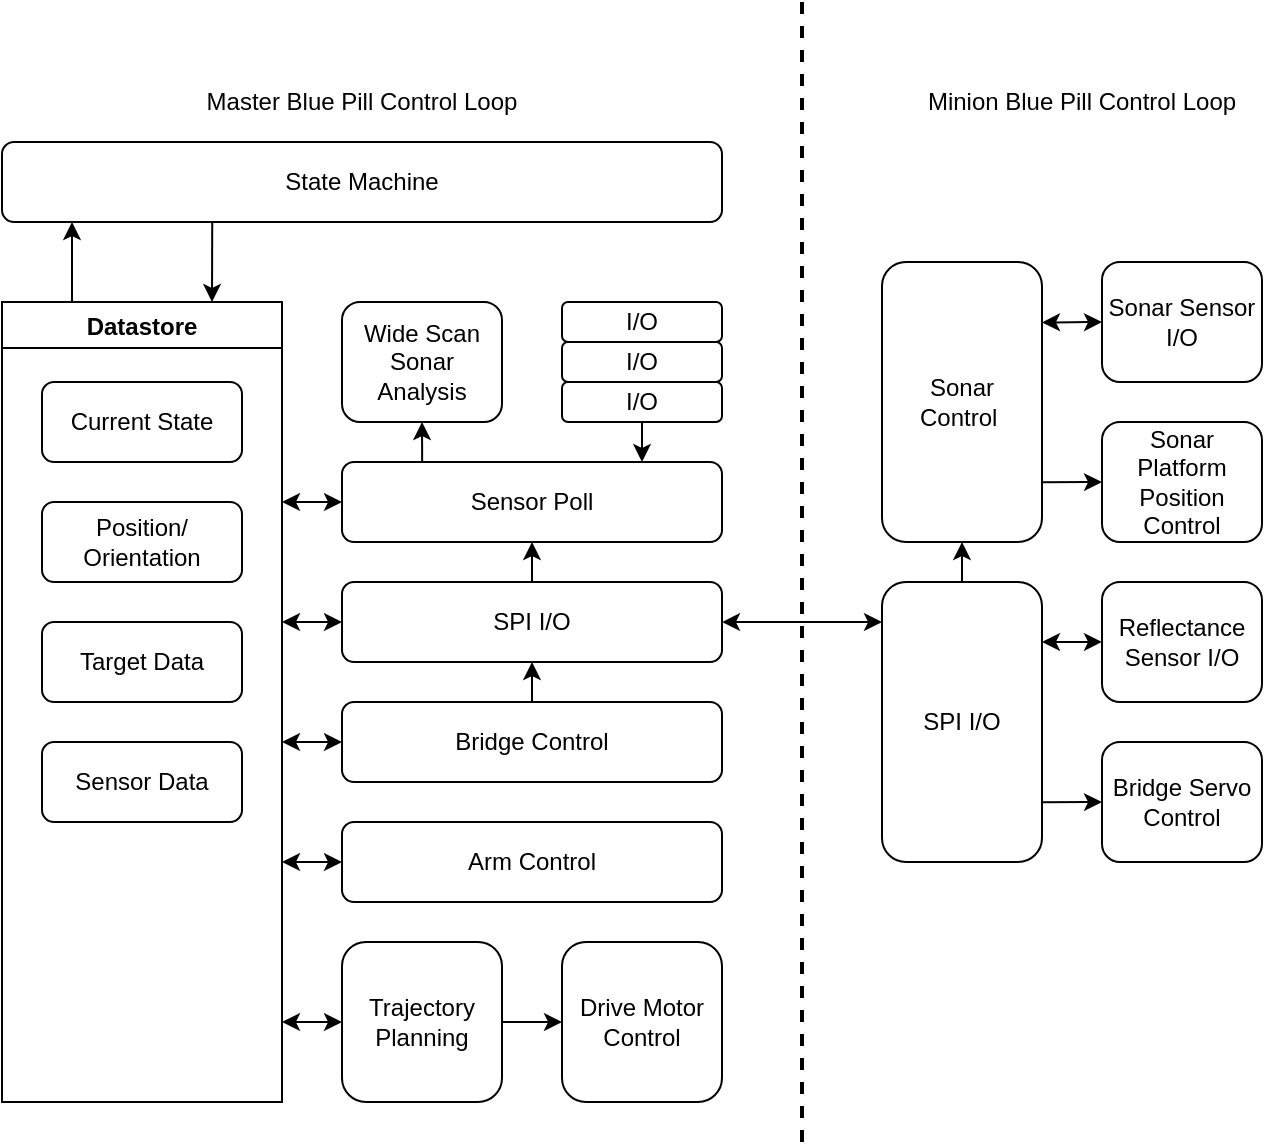 <mxfile version="20.0.1" type="github" pages="2">
  <diagram id="LbksXDfb0Uq1gLPeRkDY" name="Firmware Overview">
    <mxGraphModel dx="1278" dy="624" grid="1" gridSize="10" guides="1" tooltips="1" connect="1" arrows="1" fold="1" page="1" pageScale="1" pageWidth="710" pageHeight="600" math="0" shadow="0">
      <root>
        <mxCell id="0" />
        <mxCell id="1" parent="0" />
        <mxCell id="2" value="" style="endArrow=none;dashed=1;html=1;strokeWidth=2;" parent="1" edge="1">
          <mxGeometry width="50" height="50" relative="1" as="geometry">
            <mxPoint x="440" y="580" as="sourcePoint" />
            <mxPoint x="440" y="10" as="targetPoint" />
          </mxGeometry>
        </mxCell>
        <mxCell id="84" style="edgeStyle=none;html=1;entryX=0.5;entryY=1;entryDx=0;entryDy=0;startArrow=none;startFill=0;endArrow=classic;endFill=1;" parent="1" source="5" target="44" edge="1">
          <mxGeometry relative="1" as="geometry" />
        </mxCell>
        <mxCell id="5" value="SPI I/O" style="rounded=1;whiteSpace=wrap;html=1;" parent="1" vertex="1">
          <mxGeometry x="480" y="300" width="80" height="140" as="geometry" />
        </mxCell>
        <mxCell id="88" style="edgeStyle=none;html=1;exitX=0;exitY=0.5;exitDx=0;exitDy=0;entryX=1;entryY=0.787;entryDx=0;entryDy=0;entryPerimeter=0;startArrow=classic;startFill=1;endArrow=none;endFill=0;" parent="1" source="14" target="44" edge="1">
          <mxGeometry relative="1" as="geometry" />
        </mxCell>
        <mxCell id="14" value="Sonar Platform Position Control" style="rounded=1;whiteSpace=wrap;html=1;" parent="1" vertex="1">
          <mxGeometry x="590" y="220" width="80" height="60" as="geometry" />
        </mxCell>
        <mxCell id="86" style="edgeStyle=none;html=1;exitX=0;exitY=0.5;exitDx=0;exitDy=0;entryX=1;entryY=0.216;entryDx=0;entryDy=0;entryPerimeter=0;startArrow=classic;startFill=1;endArrow=classic;endFill=1;" parent="1" source="39" target="44" edge="1">
          <mxGeometry relative="1" as="geometry" />
        </mxCell>
        <mxCell id="39" value="Sonar Sensor I/O" style="rounded=1;whiteSpace=wrap;html=1;" parent="1" vertex="1">
          <mxGeometry x="590" y="140" width="80" height="60" as="geometry" />
        </mxCell>
        <mxCell id="44" value="Sonar&lt;br&gt;Control&amp;nbsp;" style="rounded=1;whiteSpace=wrap;html=1;" parent="1" vertex="1">
          <mxGeometry x="480" y="140" width="80" height="140" as="geometry" />
        </mxCell>
        <mxCell id="3" value="State Machine" style="rounded=1;whiteSpace=wrap;html=1;" parent="1" vertex="1">
          <mxGeometry x="40" y="80" width="360" height="40" as="geometry" />
        </mxCell>
        <mxCell id="78" style="edgeStyle=none;html=1;entryX=1;entryY=0.25;entryDx=0;entryDy=0;startArrow=classic;startFill=1;endArrow=classic;endFill=1;" parent="1" source="9" target="57" edge="1">
          <mxGeometry relative="1" as="geometry" />
        </mxCell>
        <mxCell id="9" value="Sensor Poll" style="rounded=1;whiteSpace=wrap;html=1;" parent="1" vertex="1">
          <mxGeometry x="210" y="240" width="190" height="40" as="geometry" />
        </mxCell>
        <mxCell id="82" style="edgeStyle=none;html=1;startArrow=classic;startFill=1;endArrow=classic;endFill=1;" parent="1" source="10" edge="1">
          <mxGeometry relative="1" as="geometry">
            <mxPoint x="180" y="520" as="targetPoint" />
          </mxGeometry>
        </mxCell>
        <mxCell id="83" style="edgeStyle=none;html=1;startArrow=none;startFill=0;endArrow=classic;endFill=1;" parent="1" source="10" edge="1">
          <mxGeometry relative="1" as="geometry">
            <mxPoint x="320" y="520" as="targetPoint" />
          </mxGeometry>
        </mxCell>
        <mxCell id="10" value="Trajectory Planning" style="rounded=1;whiteSpace=wrap;html=1;" parent="1" vertex="1">
          <mxGeometry x="210" y="480" width="80" height="80" as="geometry" />
        </mxCell>
        <mxCell id="11" value="Drive Motor Control" style="rounded=1;whiteSpace=wrap;html=1;" parent="1" vertex="1">
          <mxGeometry x="320" y="480" width="80" height="80" as="geometry" />
        </mxCell>
        <mxCell id="81" style="edgeStyle=none;html=1;startArrow=classic;startFill=1;endArrow=classic;endFill=1;" parent="1" source="12" edge="1">
          <mxGeometry relative="1" as="geometry">
            <mxPoint x="180" y="440" as="targetPoint" />
          </mxGeometry>
        </mxCell>
        <mxCell id="12" value="Arm Control" style="rounded=1;whiteSpace=wrap;html=1;" parent="1" vertex="1">
          <mxGeometry x="210" y="420" width="190" height="40" as="geometry" />
        </mxCell>
        <mxCell id="74" style="edgeStyle=none;html=1;exitX=0;exitY=0.5;exitDx=0;exitDy=0;startArrow=classic;startFill=1;endArrow=classic;endFill=1;" parent="1" source="4" edge="1">
          <mxGeometry relative="1" as="geometry">
            <mxPoint x="180" y="320" as="targetPoint" />
          </mxGeometry>
        </mxCell>
        <mxCell id="75" style="edgeStyle=none;html=1;entryX=0;entryY=0.143;entryDx=0;entryDy=0;entryPerimeter=0;startArrow=classic;startFill=1;endArrow=classic;endFill=1;" parent="1" source="4" target="5" edge="1">
          <mxGeometry relative="1" as="geometry" />
        </mxCell>
        <mxCell id="77" style="edgeStyle=none;html=1;exitX=0.5;exitY=0;exitDx=0;exitDy=0;entryX=0.5;entryY=1;entryDx=0;entryDy=0;startArrow=none;startFill=0;endArrow=classic;endFill=1;" parent="1" source="4" target="9" edge="1">
          <mxGeometry relative="1" as="geometry" />
        </mxCell>
        <mxCell id="4" value="SPI I/O" style="rounded=1;whiteSpace=wrap;html=1;" parent="1" vertex="1">
          <mxGeometry x="210" y="300" width="190" height="40" as="geometry" />
        </mxCell>
        <mxCell id="47" value="I/O" style="rounded=1;whiteSpace=wrap;html=1;" parent="1" vertex="1">
          <mxGeometry x="320" y="180" width="80" height="20" as="geometry" />
        </mxCell>
        <mxCell id="68" style="edgeStyle=none;html=1;exitX=0.5;exitY=1;exitDx=0;exitDy=0;startArrow=none;startFill=0;endArrow=classic;endFill=1;" parent="1" source="48" edge="1">
          <mxGeometry relative="1" as="geometry">
            <mxPoint x="360" y="240" as="targetPoint" />
          </mxGeometry>
        </mxCell>
        <mxCell id="48" value="I/O" style="rounded=1;whiteSpace=wrap;html=1;" parent="1" vertex="1">
          <mxGeometry x="320" y="200" width="80" height="20" as="geometry" />
        </mxCell>
        <mxCell id="51" value="I/O" style="rounded=1;whiteSpace=wrap;html=1;" parent="1" vertex="1">
          <mxGeometry x="320" y="160" width="80" height="20" as="geometry" />
        </mxCell>
        <mxCell id="79" style="html=1;startArrow=classic;startFill=1;endArrow=classic;endFill=1;" parent="1" source="52" edge="1">
          <mxGeometry relative="1" as="geometry">
            <mxPoint x="180" y="380" as="targetPoint" />
          </mxGeometry>
        </mxCell>
        <mxCell id="80" style="edgeStyle=none;html=1;entryX=0.5;entryY=1;entryDx=0;entryDy=0;startArrow=none;startFill=0;endArrow=classic;endFill=1;" parent="1" source="52" target="4" edge="1">
          <mxGeometry relative="1" as="geometry" />
        </mxCell>
        <mxCell id="52" value="Bridge Control" style="rounded=1;whiteSpace=wrap;html=1;" parent="1" vertex="1">
          <mxGeometry x="210" y="360" width="190" height="40" as="geometry" />
        </mxCell>
        <mxCell id="67" style="edgeStyle=none;html=1;exitX=0.5;exitY=1;exitDx=0;exitDy=0;entryX=0.211;entryY=0;entryDx=0;entryDy=0;entryPerimeter=0;startArrow=classic;startFill=1;endArrow=none;endFill=0;" parent="1" source="53" target="9" edge="1">
          <mxGeometry relative="1" as="geometry" />
        </mxCell>
        <mxCell id="53" value="Wide Scan Sonar Analysis" style="rounded=1;whiteSpace=wrap;html=1;" parent="1" vertex="1">
          <mxGeometry x="210" y="160" width="80" height="60" as="geometry" />
        </mxCell>
        <mxCell id="89" style="edgeStyle=none;html=1;entryX=1;entryY=0.214;entryDx=0;entryDy=0;entryPerimeter=0;startArrow=classic;startFill=1;endArrow=classic;endFill=1;" parent="1" source="54" target="5" edge="1">
          <mxGeometry relative="1" as="geometry" />
        </mxCell>
        <mxCell id="54" value="Reflectance Sensor I/O" style="rounded=1;whiteSpace=wrap;html=1;" parent="1" vertex="1">
          <mxGeometry x="590" y="300" width="80" height="60" as="geometry" />
        </mxCell>
        <mxCell id="90" style="edgeStyle=none;html=1;exitX=0;exitY=0.5;exitDx=0;exitDy=0;entryX=1;entryY=0.787;entryDx=0;entryDy=0;entryPerimeter=0;startArrow=classic;startFill=1;endArrow=none;endFill=0;" parent="1" source="56" target="5" edge="1">
          <mxGeometry relative="1" as="geometry" />
        </mxCell>
        <mxCell id="56" value="Bridge Servo Control" style="rounded=1;whiteSpace=wrap;html=1;" parent="1" vertex="1">
          <mxGeometry x="590" y="380" width="80" height="60" as="geometry" />
        </mxCell>
        <mxCell id="70" style="edgeStyle=none;html=1;exitX=0.25;exitY=0;exitDx=0;exitDy=0;startArrow=none;startFill=0;endArrow=classic;endFill=1;" parent="1" source="57" edge="1">
          <mxGeometry relative="1" as="geometry">
            <mxPoint x="75" y="120" as="targetPoint" />
          </mxGeometry>
        </mxCell>
        <mxCell id="71" style="edgeStyle=none;html=1;exitX=0.75;exitY=0;exitDx=0;exitDy=0;entryX=0.292;entryY=1;entryDx=0;entryDy=0;entryPerimeter=0;startArrow=classic;startFill=1;endArrow=none;endFill=0;" parent="1" source="57" target="3" edge="1">
          <mxGeometry relative="1" as="geometry" />
        </mxCell>
        <mxCell id="57" value="Datastore" style="swimlane;" parent="1" vertex="1">
          <mxGeometry x="40" y="160" width="140" height="400" as="geometry" />
        </mxCell>
        <mxCell id="58" value="Position/&lt;br&gt;Orientation" style="rounded=1;whiteSpace=wrap;html=1;" parent="57" vertex="1">
          <mxGeometry x="20" y="100" width="100" height="40" as="geometry" />
        </mxCell>
        <mxCell id="59" value="Target Data" style="rounded=1;whiteSpace=wrap;html=1;" parent="57" vertex="1">
          <mxGeometry x="20" y="160" width="100" height="40" as="geometry" />
        </mxCell>
        <mxCell id="60" value="Current State" style="rounded=1;whiteSpace=wrap;html=1;" parent="57" vertex="1">
          <mxGeometry x="20" y="40" width="100" height="40" as="geometry" />
        </mxCell>
        <mxCell id="61" value="Sensor Data" style="rounded=1;whiteSpace=wrap;html=1;" parent="57" vertex="1">
          <mxGeometry x="20" y="220" width="100" height="40" as="geometry" />
        </mxCell>
        <mxCell id="91" value="Master Blue Pill Control Loop" style="text;html=1;strokeColor=none;fillColor=none;align=center;verticalAlign=middle;whiteSpace=wrap;rounded=0;" parent="1" vertex="1">
          <mxGeometry x="40" y="40" width="360" height="40" as="geometry" />
        </mxCell>
        <mxCell id="92" value="Minion Blue Pill Control Loop" style="text;html=1;strokeColor=none;fillColor=none;align=center;verticalAlign=middle;whiteSpace=wrap;rounded=0;" parent="1" vertex="1">
          <mxGeometry x="480" y="40" width="200" height="40" as="geometry" />
        </mxCell>
      </root>
    </mxGraphModel>
  </diagram>
  <diagram id="Vc4DiPj7QjIWP9l9XMYw" name="State Machine">
    <mxGraphModel dx="692" dy="416" grid="1" gridSize="10" guides="1" tooltips="1" connect="1" arrows="1" fold="1" page="1" pageScale="1" pageWidth="710" pageHeight="600" math="0" shadow="0">
      <root>
        <mxCell id="vwUXN8qwmGDi2Rwywa2l-0" />
        <mxCell id="vwUXN8qwmGDi2Rwywa2l-1" parent="vwUXN8qwmGDi2Rwywa2l-0" />
        <mxCell id="vwUXN8qwmGDi2Rwywa2l-51" style="edgeStyle=none;curved=1;html=1;exitX=0.5;exitY=1;exitDx=0;exitDy=0;entryX=1;entryY=0;entryDx=0;entryDy=0;" parent="vwUXN8qwmGDi2Rwywa2l-1" source="vwUXN8qwmGDi2Rwywa2l-2" target="vwUXN8qwmGDi2Rwywa2l-7" edge="1">
          <mxGeometry relative="1" as="geometry">
            <Array as="points">
              <mxPoint x="240" y="120" />
            </Array>
          </mxGeometry>
        </mxCell>
        <mxCell id="vwUXN8qwmGDi2Rwywa2l-2" value="Startup" style="ellipse;whiteSpace=wrap;html=1;" parent="vwUXN8qwmGDi2Rwywa2l-1" vertex="1">
          <mxGeometry x="190" y="40" width="90" height="60" as="geometry" />
        </mxCell>
        <mxCell id="vwUXN8qwmGDi2Rwywa2l-14" style="edgeStyle=none;curved=1;html=1;exitX=1;exitY=0;exitDx=0;exitDy=0;entryX=0;entryY=0;entryDx=0;entryDy=0;" parent="vwUXN8qwmGDi2Rwywa2l-1" source="vwUXN8qwmGDi2Rwywa2l-3" target="vwUXN8qwmGDi2Rwywa2l-7" edge="1">
          <mxGeometry relative="1" as="geometry">
            <Array as="points">
              <mxPoint x="140" y="120" />
            </Array>
          </mxGeometry>
        </mxCell>
        <mxCell id="vwUXN8qwmGDi2Rwywa2l-20" style="edgeStyle=none;curved=1;html=1;exitX=1;exitY=1;exitDx=0;exitDy=0;entryX=0;entryY=0;entryDx=0;entryDy=0;" parent="vwUXN8qwmGDi2Rwywa2l-1" source="vwUXN8qwmGDi2Rwywa2l-3" target="vwUXN8qwmGDi2Rwywa2l-10" edge="1">
          <mxGeometry relative="1" as="geometry">
            <Array as="points">
              <mxPoint x="130" y="210" />
              <mxPoint x="180" y="210" />
            </Array>
          </mxGeometry>
        </mxCell>
        <mxCell id="vwUXN8qwmGDi2Rwywa2l-23" style="edgeStyle=none;curved=1;html=1;entryX=0.5;entryY=0;entryDx=0;entryDy=0;" parent="vwUXN8qwmGDi2Rwywa2l-1" source="vwUXN8qwmGDi2Rwywa2l-3" target="vwUXN8qwmGDi2Rwywa2l-22" edge="1">
          <mxGeometry relative="1" as="geometry">
            <Array as="points">
              <mxPoint x="85" y="230" />
            </Array>
          </mxGeometry>
        </mxCell>
        <mxCell id="vwUXN8qwmGDi2Rwywa2l-53" style="edgeStyle=none;curved=1;html=1;exitX=0;exitY=0;exitDx=0;exitDy=0;entryX=0;entryY=1;entryDx=0;entryDy=0;" parent="vwUXN8qwmGDi2Rwywa2l-1" source="vwUXN8qwmGDi2Rwywa2l-3" target="vwUXN8qwmGDi2Rwywa2l-52" edge="1">
          <mxGeometry relative="1" as="geometry">
            <Array as="points">
              <mxPoint x="40" y="120" />
            </Array>
          </mxGeometry>
        </mxCell>
        <mxCell id="vwUXN8qwmGDi2Rwywa2l-3" value="Navigate by Line" style="ellipse;whiteSpace=wrap;html=1;" parent="vwUXN8qwmGDi2Rwywa2l-1" vertex="1">
          <mxGeometry x="40" y="130" width="90" height="60" as="geometry" />
        </mxCell>
        <mxCell id="vwUXN8qwmGDi2Rwywa2l-6" value="Unrecoverable Error" style="ellipse;whiteSpace=wrap;html=1;" parent="vwUXN8qwmGDi2Rwywa2l-1" vertex="1">
          <mxGeometry x="310" y="520" width="90" height="60" as="geometry" />
        </mxCell>
        <mxCell id="vwUXN8qwmGDi2Rwywa2l-19" style="edgeStyle=none;curved=1;html=1;exitX=0;exitY=0.5;exitDx=0;exitDy=0;" parent="vwUXN8qwmGDi2Rwywa2l-1" source="vwUXN8qwmGDi2Rwywa2l-7" target="vwUXN8qwmGDi2Rwywa2l-3" edge="1">
          <mxGeometry relative="1" as="geometry" />
        </mxCell>
        <mxCell id="vwUXN8qwmGDi2Rwywa2l-7" value="Seek Line" style="ellipse;whiteSpace=wrap;html=1;" parent="vwUXN8qwmGDi2Rwywa2l-1" vertex="1">
          <mxGeometry x="150" y="130" width="90" height="60" as="geometry" />
        </mxCell>
        <mxCell id="vwUXN8qwmGDi2Rwywa2l-29" style="edgeStyle=none;curved=1;html=1;exitX=1;exitY=0.5;exitDx=0;exitDy=0;entryX=0;entryY=0.5;entryDx=0;entryDy=0;" parent="vwUXN8qwmGDi2Rwywa2l-1" source="vwUXN8qwmGDi2Rwywa2l-10" target="vwUXN8qwmGDi2Rwywa2l-28" edge="1">
          <mxGeometry relative="1" as="geometry" />
        </mxCell>
        <mxCell id="vwUXN8qwmGDi2Rwywa2l-10" value="Terminal Mini Treasure Guidance" style="ellipse;whiteSpace=wrap;html=1;" parent="vwUXN8qwmGDi2Rwywa2l-1" vertex="1">
          <mxGeometry x="210" y="230" width="90" height="60" as="geometry" />
        </mxCell>
        <mxCell id="vwUXN8qwmGDi2Rwywa2l-46" style="edgeStyle=none;curved=1;html=1;entryX=0;entryY=0.5;entryDx=0;entryDy=0;" parent="vwUXN8qwmGDi2Rwywa2l-1" source="vwUXN8qwmGDi2Rwywa2l-22" target="vwUXN8qwmGDi2Rwywa2l-37" edge="1">
          <mxGeometry relative="1" as="geometry">
            <Array as="points">
              <mxPoint x="50" y="450" />
            </Array>
          </mxGeometry>
        </mxCell>
        <mxCell id="vwUXN8qwmGDi2Rwywa2l-22" value="Traverse Arch" style="ellipse;whiteSpace=wrap;html=1;" parent="vwUXN8qwmGDi2Rwywa2l-1" vertex="1">
          <mxGeometry x="40" y="250" width="90" height="60" as="geometry" />
        </mxCell>
        <mxCell id="vwUXN8qwmGDi2Rwywa2l-69" style="edgeStyle=none;curved=1;html=1;exitX=0;exitY=1;exitDx=0;exitDy=0;entryX=1;entryY=0;entryDx=0;entryDy=0;" parent="vwUXN8qwmGDi2Rwywa2l-1" source="vwUXN8qwmGDi2Rwywa2l-28" target="vwUXN8qwmGDi2Rwywa2l-33" edge="1">
          <mxGeometry relative="1" as="geometry">
            <Array as="points">
              <mxPoint x="300" y="310" />
              <mxPoint x="230" y="389" />
            </Array>
          </mxGeometry>
        </mxCell>
        <mxCell id="vwUXN8qwmGDi2Rwywa2l-76" style="edgeStyle=none;curved=1;html=1;exitX=0.5;exitY=0;exitDx=0;exitDy=0;entryX=1;entryY=0.5;entryDx=0;entryDy=0;" parent="vwUXN8qwmGDi2Rwywa2l-1" source="vwUXN8qwmGDi2Rwywa2l-28" target="vwUXN8qwmGDi2Rwywa2l-7" edge="1">
          <mxGeometry relative="1" as="geometry">
            <Array as="points">
              <mxPoint x="365" y="160" />
            </Array>
          </mxGeometry>
        </mxCell>
        <mxCell id="vwUXN8qwmGDi2Rwywa2l-28" value="Mini Treasure Capture" style="ellipse;whiteSpace=wrap;html=1;" parent="vwUXN8qwmGDi2Rwywa2l-1" vertex="1">
          <mxGeometry x="320" y="230" width="90" height="60" as="geometry" />
        </mxCell>
        <mxCell id="vwUXN8qwmGDi2Rwywa2l-47" style="edgeStyle=none;curved=1;html=1;exitX=1;exitY=0;exitDx=0;exitDy=0;entryX=1;entryY=1;entryDx=0;entryDy=0;" parent="vwUXN8qwmGDi2Rwywa2l-1" source="vwUXN8qwmGDi2Rwywa2l-37" target="vwUXN8qwmGDi2Rwywa2l-33" edge="1">
          <mxGeometry relative="1" as="geometry">
            <Array as="points">
              <mxPoint x="200" y="450" />
            </Array>
          </mxGeometry>
        </mxCell>
        <mxCell id="vwUXN8qwmGDi2Rwywa2l-37" value="Seek IR" style="ellipse;whiteSpace=wrap;html=1;" parent="vwUXN8qwmGDi2Rwywa2l-1" vertex="1">
          <mxGeometry x="100" y="460" width="90" height="60" as="geometry" />
        </mxCell>
        <mxCell id="vwUXN8qwmGDi2Rwywa2l-48" style="edgeStyle=none;curved=1;html=1;exitX=0;exitY=1;exitDx=0;exitDy=0;entryX=0;entryY=0;entryDx=0;entryDy=0;" parent="vwUXN8qwmGDi2Rwywa2l-1" source="vwUXN8qwmGDi2Rwywa2l-33" target="vwUXN8qwmGDi2Rwywa2l-37" edge="1">
          <mxGeometry relative="1" as="geometry">
            <Array as="points">
              <mxPoint x="90" y="450" />
            </Array>
          </mxGeometry>
        </mxCell>
        <mxCell id="vwUXN8qwmGDi2Rwywa2l-49" style="edgeStyle=none;curved=1;html=1;exitX=0.5;exitY=0;exitDx=0;exitDy=0;entryX=0;entryY=0.5;entryDx=0;entryDy=0;" parent="vwUXN8qwmGDi2Rwywa2l-1" source="vwUXN8qwmGDi2Rwywa2l-33" target="vwUXN8qwmGDi2Rwywa2l-10" edge="1">
          <mxGeometry relative="1" as="geometry">
            <Array as="points">
              <mxPoint x="145" y="280" />
            </Array>
          </mxGeometry>
        </mxCell>
        <mxCell id="vwUXN8qwmGDi2Rwywa2l-70" style="edgeStyle=none;curved=1;html=1;exitX=1;exitY=0.5;exitDx=0;exitDy=0;entryX=0;entryY=0.5;entryDx=0;entryDy=0;" parent="vwUXN8qwmGDi2Rwywa2l-1" source="vwUXN8qwmGDi2Rwywa2l-33" target="vwUXN8qwmGDi2Rwywa2l-58" edge="1">
          <mxGeometry relative="1" as="geometry">
            <Array as="points">
              <mxPoint x="220" y="410" />
              <mxPoint x="230" y="460" />
            </Array>
          </mxGeometry>
        </mxCell>
        <mxCell id="vwUXN8qwmGDi2Rwywa2l-33" value="Navigate by IR" style="ellipse;whiteSpace=wrap;html=1;" parent="vwUXN8qwmGDi2Rwywa2l-1" vertex="1">
          <mxGeometry x="100" y="380" width="90" height="60" as="geometry" />
        </mxCell>
        <mxCell id="vwUXN8qwmGDi2Rwywa2l-55" style="edgeStyle=none;curved=1;html=1;exitX=0.5;exitY=1;exitDx=0;exitDy=0;entryX=0.5;entryY=0;entryDx=0;entryDy=0;" parent="vwUXN8qwmGDi2Rwywa2l-1" source="vwUXN8qwmGDi2Rwywa2l-52" target="vwUXN8qwmGDi2Rwywa2l-3" edge="1">
          <mxGeometry relative="1" as="geometry">
            <Array as="points">
              <mxPoint x="100" y="110" />
            </Array>
          </mxGeometry>
        </mxCell>
        <mxCell id="vwUXN8qwmGDi2Rwywa2l-56" style="edgeStyle=none;curved=1;html=1;exitX=1;exitY=1;exitDx=0;exitDy=0;entryX=0.5;entryY=0;entryDx=0;entryDy=0;" parent="vwUXN8qwmGDi2Rwywa2l-1" source="vwUXN8qwmGDi2Rwywa2l-52" target="vwUXN8qwmGDi2Rwywa2l-7" edge="1">
          <mxGeometry relative="1" as="geometry">
            <Array as="points">
              <mxPoint x="170" y="91" />
            </Array>
          </mxGeometry>
        </mxCell>
        <mxCell id="vwUXN8qwmGDi2Rwywa2l-52" value="Ramp up/down" style="ellipse;whiteSpace=wrap;html=1;" parent="vwUXN8qwmGDi2Rwywa2l-1" vertex="1">
          <mxGeometry x="40" y="40" width="90" height="60" as="geometry" />
        </mxCell>
        <mxCell id="vwUXN8qwmGDi2Rwywa2l-61" style="edgeStyle=none;curved=1;html=1;exitX=1;exitY=0.5;exitDx=0;exitDy=0;entryX=0;entryY=0.5;entryDx=0;entryDy=0;" parent="vwUXN8qwmGDi2Rwywa2l-1" source="vwUXN8qwmGDi2Rwywa2l-58" target="vwUXN8qwmGDi2Rwywa2l-60" edge="1">
          <mxGeometry relative="1" as="geometry" />
        </mxCell>
        <mxCell id="vwUXN8qwmGDi2Rwywa2l-58" value="Seek Bridge Alignment" style="ellipse;whiteSpace=wrap;html=1;" parent="vwUXN8qwmGDi2Rwywa2l-1" vertex="1">
          <mxGeometry x="265" y="430" width="90" height="60" as="geometry" />
        </mxCell>
        <mxCell id="vwUXN8qwmGDi2Rwywa2l-62" style="edgeStyle=none;curved=1;html=1;exitX=0;exitY=0;exitDx=0;exitDy=0;entryX=1;entryY=0;entryDx=0;entryDy=0;" parent="vwUXN8qwmGDi2Rwywa2l-1" source="vwUXN8qwmGDi2Rwywa2l-60" target="vwUXN8qwmGDi2Rwywa2l-58" edge="1">
          <mxGeometry relative="1" as="geometry">
            <Array as="points">
              <mxPoint x="370" y="420" />
            </Array>
          </mxGeometry>
        </mxCell>
        <mxCell id="vwUXN8qwmGDi2Rwywa2l-65" style="edgeStyle=none;curved=1;html=1;exitX=1;exitY=0.5;exitDx=0;exitDy=0;entryX=0;entryY=0.5;entryDx=0;entryDy=0;" parent="vwUXN8qwmGDi2Rwywa2l-1" source="vwUXN8qwmGDi2Rwywa2l-60" target="vwUXN8qwmGDi2Rwywa2l-64" edge="1">
          <mxGeometry relative="1" as="geometry" />
        </mxCell>
        <mxCell id="vwUXN8qwmGDi2Rwywa2l-60" value="Deploy Bridge" style="ellipse;whiteSpace=wrap;html=1;" parent="vwUXN8qwmGDi2Rwywa2l-1" vertex="1">
          <mxGeometry x="380" y="430" width="90" height="60" as="geometry" />
        </mxCell>
        <mxCell id="vwUXN8qwmGDi2Rwywa2l-72" style="edgeStyle=none;curved=1;html=1;exitX=0;exitY=0;exitDx=0;exitDy=0;entryX=0.5;entryY=1;entryDx=0;entryDy=0;" parent="vwUXN8qwmGDi2Rwywa2l-1" source="vwUXN8qwmGDi2Rwywa2l-64" target="vwUXN8qwmGDi2Rwywa2l-66" edge="1">
          <mxGeometry relative="1" as="geometry">
            <Array as="points">
              <mxPoint x="485" y="410" />
            </Array>
          </mxGeometry>
        </mxCell>
        <mxCell id="vwUXN8qwmGDi2Rwywa2l-84" style="edgeStyle=none;curved=1;html=1;exitX=1;exitY=0.5;exitDx=0;exitDy=0;entryX=0.5;entryY=1;entryDx=0;entryDy=0;" parent="vwUXN8qwmGDi2Rwywa2l-1" source="vwUXN8qwmGDi2Rwywa2l-64" target="vwUXN8qwmGDi2Rwywa2l-80" edge="1">
          <mxGeometry relative="1" as="geometry">
            <Array as="points">
              <mxPoint x="650" y="460" />
            </Array>
          </mxGeometry>
        </mxCell>
        <mxCell id="vwUXN8qwmGDi2Rwywa2l-95" style="edgeStyle=none;curved=1;html=1;exitX=1;exitY=0;exitDx=0;exitDy=0;entryX=0;entryY=1;entryDx=0;entryDy=0;" parent="vwUXN8qwmGDi2Rwywa2l-1" source="vwUXN8qwmGDi2Rwywa2l-64" target="vwUXN8qwmGDi2Rwywa2l-82" edge="1">
          <mxGeometry relative="1" as="geometry">
            <Array as="points">
              <mxPoint x="610" y="410" />
              <mxPoint x="550" y="230" />
            </Array>
          </mxGeometry>
        </mxCell>
        <mxCell id="vwUXN8qwmGDi2Rwywa2l-64" value="Navigate by Faith/Edges" style="ellipse;whiteSpace=wrap;html=1;" parent="vwUXN8qwmGDi2Rwywa2l-1" vertex="1">
          <mxGeometry x="500" y="430" width="90" height="60" as="geometry" />
        </mxCell>
        <mxCell id="vwUXN8qwmGDi2Rwywa2l-73" style="edgeStyle=none;curved=1;html=1;exitX=0;exitY=0;exitDx=0;exitDy=0;entryX=0;entryY=1;entryDx=0;entryDy=0;" parent="vwUXN8qwmGDi2Rwywa2l-1" source="vwUXN8qwmGDi2Rwywa2l-66" target="vwUXN8qwmGDi2Rwywa2l-71" edge="1">
          <mxGeometry relative="1" as="geometry">
            <Array as="points">
              <mxPoint x="440" y="280" />
            </Array>
          </mxGeometry>
        </mxCell>
        <mxCell id="vwUXN8qwmGDi2Rwywa2l-66" value="Terminal Big Treasure Guidance" style="ellipse;whiteSpace=wrap;html=1;" parent="vwUXN8qwmGDi2Rwywa2l-1" vertex="1">
          <mxGeometry x="440" y="290" width="90" height="60" as="geometry" />
        </mxCell>
        <mxCell id="vwUXN8qwmGDi2Rwywa2l-74" style="edgeStyle=none;curved=1;html=1;exitX=1;exitY=1;exitDx=0;exitDy=0;entryX=1;entryY=0;entryDx=0;entryDy=0;" parent="vwUXN8qwmGDi2Rwywa2l-1" source="vwUXN8qwmGDi2Rwywa2l-71" target="vwUXN8qwmGDi2Rwywa2l-66" edge="1">
          <mxGeometry relative="1" as="geometry">
            <Array as="points">
              <mxPoint x="530" y="280" />
            </Array>
          </mxGeometry>
        </mxCell>
        <mxCell id="EjqR6h1UHkaytXvGx_hy-1" style="orthogonalLoop=1;jettySize=auto;html=1;exitX=1;exitY=0.5;exitDx=0;exitDy=0;entryX=0.5;entryY=0;entryDx=0;entryDy=0;curved=1;" edge="1" parent="vwUXN8qwmGDi2Rwywa2l-1" source="vwUXN8qwmGDi2Rwywa2l-71" target="vwUXN8qwmGDi2Rwywa2l-64">
          <mxGeometry relative="1" as="geometry">
            <Array as="points">
              <mxPoint x="570" y="320" />
            </Array>
          </mxGeometry>
        </mxCell>
        <mxCell id="vwUXN8qwmGDi2Rwywa2l-71" value="Big Treasure Capture" style="ellipse;whiteSpace=wrap;html=1;" parent="vwUXN8qwmGDi2Rwywa2l-1" vertex="1">
          <mxGeometry x="440" y="210" width="90" height="60" as="geometry" />
        </mxCell>
        <mxCell id="vwUXN8qwmGDi2Rwywa2l-85" style="edgeStyle=none;curved=1;html=1;exitX=1;exitY=0;exitDx=0;exitDy=0;entryX=1;entryY=1;entryDx=0;entryDy=0;" parent="vwUXN8qwmGDi2Rwywa2l-1" source="vwUXN8qwmGDi2Rwywa2l-80" target="vwUXN8qwmGDi2Rwywa2l-81" edge="1">
          <mxGeometry relative="1" as="geometry">
            <Array as="points">
              <mxPoint x="680" y="250" />
            </Array>
          </mxGeometry>
        </mxCell>
        <mxCell id="vwUXN8qwmGDi2Rwywa2l-80" value="Seek CPERM&lt;br&gt;Position" style="ellipse;whiteSpace=wrap;html=1;" parent="vwUXN8qwmGDi2Rwywa2l-1" vertex="1">
          <mxGeometry x="590" y="270" width="90" height="60" as="geometry" />
        </mxCell>
        <mxCell id="vwUXN8qwmGDi2Rwywa2l-86" style="edgeStyle=none;curved=1;html=1;exitX=0;exitY=1;exitDx=0;exitDy=0;entryX=0;entryY=0;entryDx=0;entryDy=0;" parent="vwUXN8qwmGDi2Rwywa2l-1" source="vwUXN8qwmGDi2Rwywa2l-81" target="vwUXN8qwmGDi2Rwywa2l-80" edge="1">
          <mxGeometry relative="1" as="geometry">
            <Array as="points">
              <mxPoint x="590" y="250" />
            </Array>
          </mxGeometry>
        </mxCell>
        <mxCell id="vwUXN8qwmGDi2Rwywa2l-87" style="edgeStyle=none;curved=1;html=1;exitX=0.5;exitY=0;exitDx=0;exitDy=0;entryX=0.5;entryY=1;entryDx=0;entryDy=0;" parent="vwUXN8qwmGDi2Rwywa2l-1" source="vwUXN8qwmGDi2Rwywa2l-81" target="vwUXN8qwmGDi2Rwywa2l-82" edge="1">
          <mxGeometry relative="1" as="geometry" />
        </mxCell>
        <mxCell id="vwUXN8qwmGDi2Rwywa2l-81" value="Execute CPERM" style="ellipse;whiteSpace=wrap;html=1;" parent="vwUXN8qwmGDi2Rwywa2l-1" vertex="1">
          <mxGeometry x="590" y="180" width="90" height="60" as="geometry" />
        </mxCell>
        <mxCell id="vwUXN8qwmGDi2Rwywa2l-82" value="Party" style="ellipse;whiteSpace=wrap;html=1;" parent="vwUXN8qwmGDi2Rwywa2l-1" vertex="1">
          <mxGeometry x="590" y="90" width="90" height="60" as="geometry" />
        </mxCell>
        <mxCell id="vwUXN8qwmGDi2Rwywa2l-94" style="edgeStyle=none;curved=1;html=1;" parent="vwUXN8qwmGDi2Rwywa2l-1" source="vwUXN8qwmGDi2Rwywa2l-93" target="vwUXN8qwmGDi2Rwywa2l-6" edge="1">
          <mxGeometry relative="1" as="geometry" />
        </mxCell>
        <mxCell id="vwUXN8qwmGDi2Rwywa2l-93" value="Any State" style="text;html=1;align=center;verticalAlign=middle;resizable=0;points=[];autosize=1;strokeColor=none;fillColor=none;" parent="vwUXN8qwmGDi2Rwywa2l-1" vertex="1">
          <mxGeometry x="200" y="540" width="70" height="20" as="geometry" />
        </mxCell>
      </root>
    </mxGraphModel>
  </diagram>
</mxfile>

